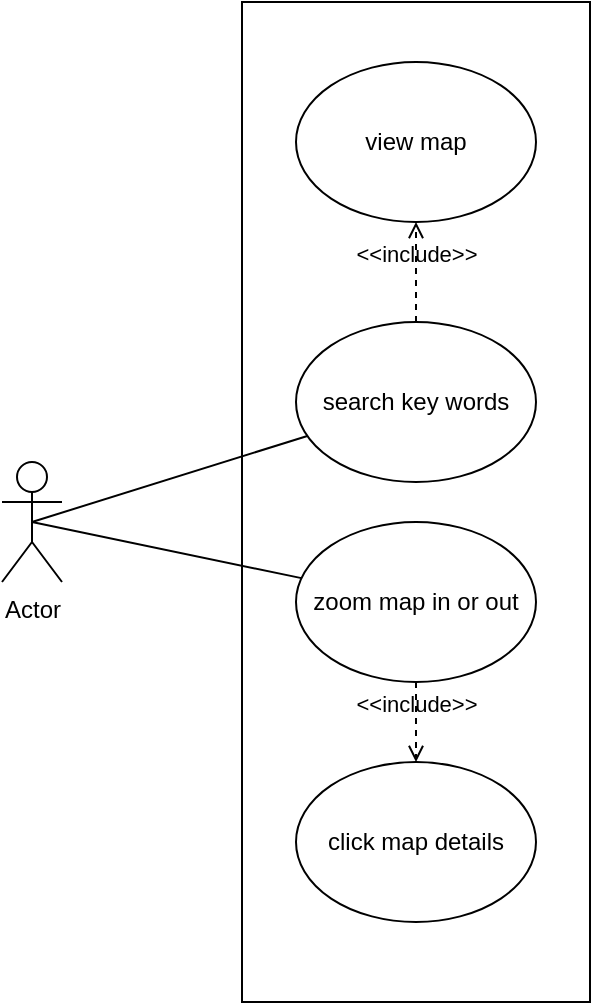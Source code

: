 <mxfile version="12.1.7" type="github" pages="1"><diagram id="yWzKYR_1IIUuNogj7KPk" name="Page-1"><mxGraphModel dx="896" dy="560" grid="1" gridSize="10" guides="1" tooltips="1" connect="1" arrows="1" fold="1" page="1" pageScale="1" pageWidth="850" pageHeight="1100" math="0" shadow="0"><root><mxCell id="0"/><mxCell id="1" parent="0"/><mxCell id="2MeyzshUq_AawzemPuQF-1" value="Actor" style="shape=umlActor;verticalLabelPosition=bottom;labelBackgroundColor=#ffffff;verticalAlign=top;html=1;outlineConnect=0;" vertex="1" parent="1"><mxGeometry x="40" y="320" width="30" height="60" as="geometry"/></mxCell><mxCell id="2MeyzshUq_AawzemPuQF-3" value="" style="whiteSpace=wrap;html=1;" vertex="1" parent="1"><mxGeometry x="160" y="90" width="174" height="500" as="geometry"/></mxCell><mxCell id="2MeyzshUq_AawzemPuQF-4" value="view map" style="ellipse;whiteSpace=wrap;html=1;" vertex="1" parent="1"><mxGeometry x="187" y="120" width="120" height="80" as="geometry"/></mxCell><mxCell id="2MeyzshUq_AawzemPuQF-5" value="search key words" style="ellipse;whiteSpace=wrap;html=1;" vertex="1" parent="1"><mxGeometry x="187" y="250" width="120" height="80" as="geometry"/></mxCell><mxCell id="2MeyzshUq_AawzemPuQF-6" value="zoom map in or out" style="ellipse;whiteSpace=wrap;html=1;" vertex="1" parent="1"><mxGeometry x="187" y="350" width="120" height="80" as="geometry"/></mxCell><mxCell id="2MeyzshUq_AawzemPuQF-7" value="click map details" style="ellipse;whiteSpace=wrap;html=1;" vertex="1" parent="1"><mxGeometry x="187" y="470" width="120" height="80" as="geometry"/></mxCell><mxCell id="2MeyzshUq_AawzemPuQF-12" value="" style="endArrow=none;html=1;exitX=0.5;exitY=0.5;exitDx=0;exitDy=0;exitPerimeter=0;" edge="1" parent="1" source="2MeyzshUq_AawzemPuQF-1" target="2MeyzshUq_AawzemPuQF-5"><mxGeometry width="50" height="50" relative="1" as="geometry"><mxPoint x="70" y="400" as="sourcePoint"/><mxPoint x="120" y="350" as="targetPoint"/></mxGeometry></mxCell><mxCell id="2MeyzshUq_AawzemPuQF-15" value="&amp;lt;&amp;lt;include&amp;gt;&amp;gt;" style="edgeStyle=none;html=1;endArrow=open;verticalAlign=bottom;dashed=1;labelBackgroundColor=none;strokeColor=#000000;entryX=0.5;entryY=1;entryDx=0;entryDy=0;exitX=0.5;exitY=0;exitDx=0;exitDy=0;" edge="1" parent="1" source="2MeyzshUq_AawzemPuQF-5" target="2MeyzshUq_AawzemPuQF-4"><mxGeometry width="160" relative="1" as="geometry"><mxPoint x="40" y="610" as="sourcePoint"/><mxPoint x="200" y="610" as="targetPoint"/></mxGeometry></mxCell><mxCell id="2MeyzshUq_AawzemPuQF-17" value="&amp;lt;&amp;lt;include&amp;gt;&amp;gt;" style="edgeStyle=none;html=1;endArrow=open;verticalAlign=bottom;dashed=1;labelBackgroundColor=none;strokeColor=#000000;exitX=0.5;exitY=1;exitDx=0;exitDy=0;entryX=0.5;entryY=0;entryDx=0;entryDy=0;" edge="1" parent="1" source="2MeyzshUq_AawzemPuQF-6" target="2MeyzshUq_AawzemPuQF-7"><mxGeometry width="160" relative="1" as="geometry"><mxPoint x="167" y="460" as="sourcePoint"/><mxPoint x="327" y="460" as="targetPoint"/></mxGeometry></mxCell><mxCell id="2MeyzshUq_AawzemPuQF-18" value="" style="endArrow=none;html=1;strokeColor=#000000;exitX=0.5;exitY=0.5;exitDx=0;exitDy=0;exitPerimeter=0;" edge="1" parent="1" source="2MeyzshUq_AawzemPuQF-1" target="2MeyzshUq_AawzemPuQF-6"><mxGeometry width="50" height="50" relative="1" as="geometry"><mxPoint x="40" y="660" as="sourcePoint"/><mxPoint x="90" y="610" as="targetPoint"/></mxGeometry></mxCell></root></mxGraphModel></diagram></mxfile>